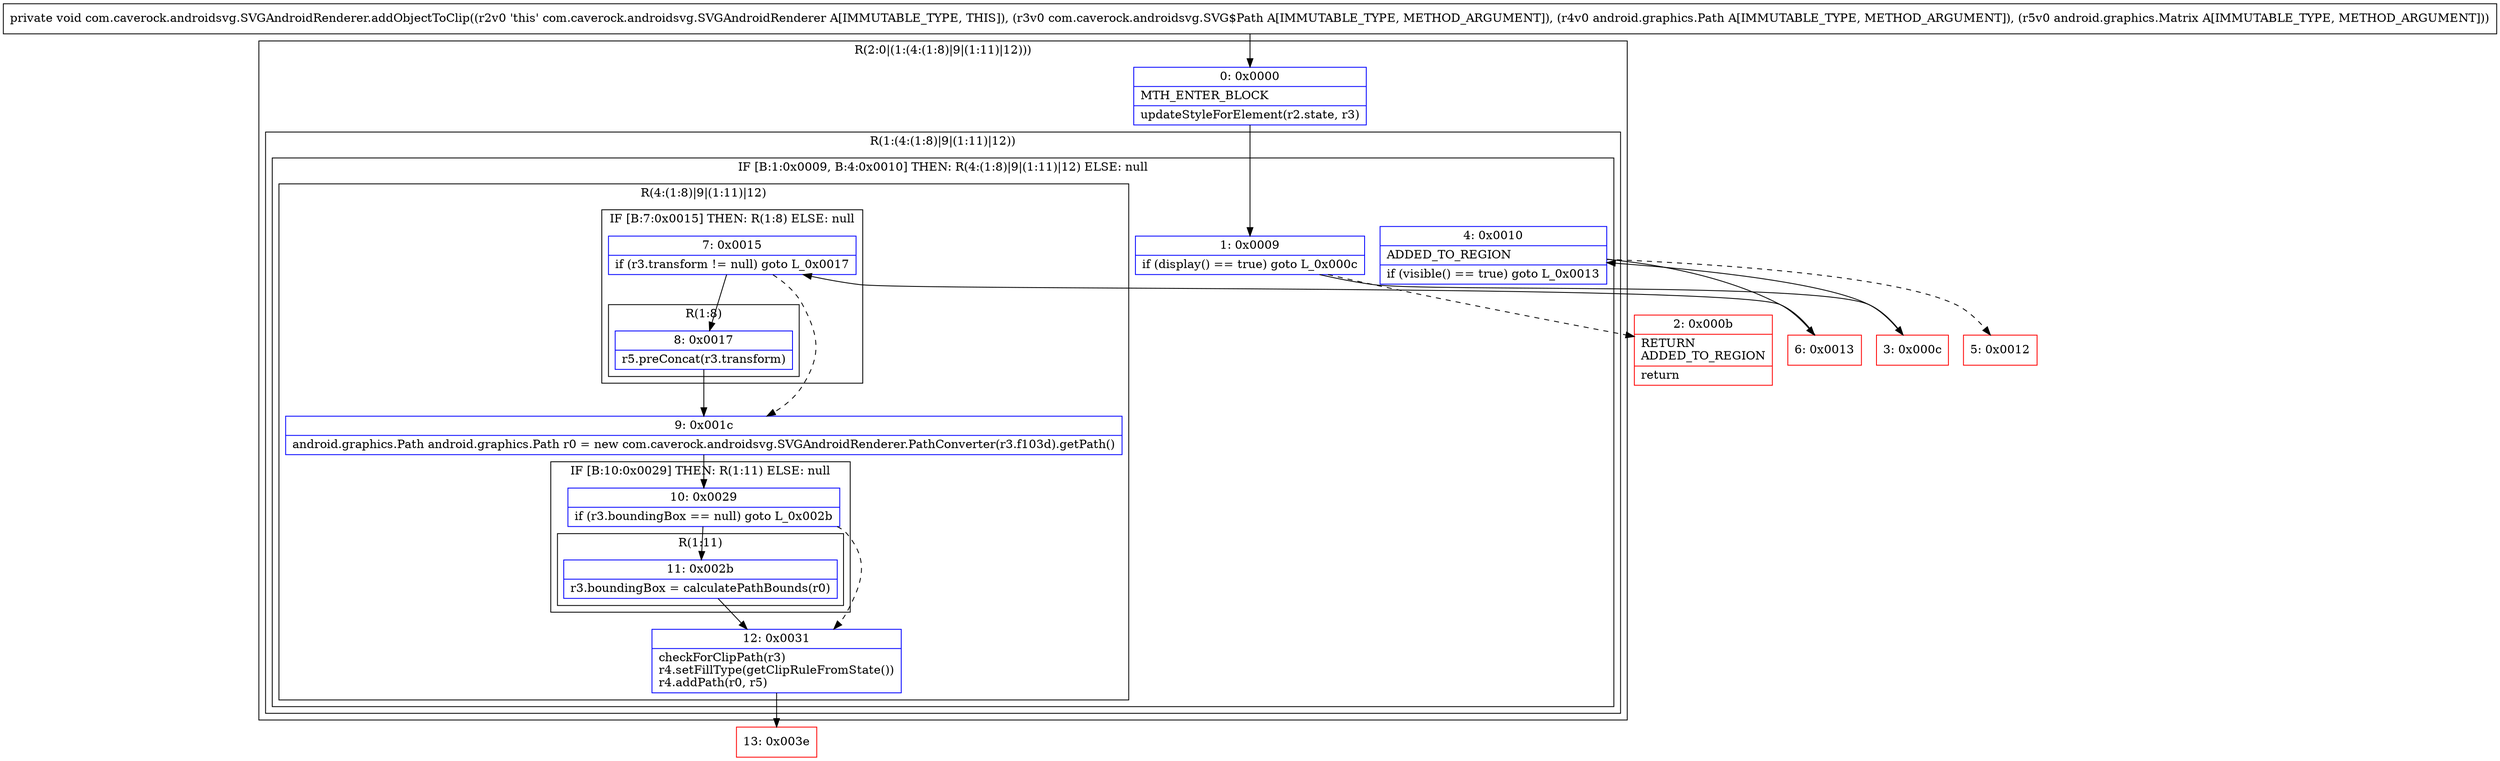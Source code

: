 digraph "CFG forcom.caverock.androidsvg.SVGAndroidRenderer.addObjectToClip(Lcom\/caverock\/androidsvg\/SVG$Path;Landroid\/graphics\/Path;Landroid\/graphics\/Matrix;)V" {
subgraph cluster_Region_1494263853 {
label = "R(2:0|(1:(4:(1:8)|9|(1:11)|12)))";
node [shape=record,color=blue];
Node_0 [shape=record,label="{0\:\ 0x0000|MTH_ENTER_BLOCK\l|updateStyleForElement(r2.state, r3)\l}"];
subgraph cluster_Region_2022688773 {
label = "R(1:(4:(1:8)|9|(1:11)|12))";
node [shape=record,color=blue];
subgraph cluster_IfRegion_1831476136 {
label = "IF [B:1:0x0009, B:4:0x0010] THEN: R(4:(1:8)|9|(1:11)|12) ELSE: null";
node [shape=record,color=blue];
Node_1 [shape=record,label="{1\:\ 0x0009|if (display() == true) goto L_0x000c\l}"];
Node_4 [shape=record,label="{4\:\ 0x0010|ADDED_TO_REGION\l|if (visible() == true) goto L_0x0013\l}"];
subgraph cluster_Region_651894103 {
label = "R(4:(1:8)|9|(1:11)|12)";
node [shape=record,color=blue];
subgraph cluster_IfRegion_1090898726 {
label = "IF [B:7:0x0015] THEN: R(1:8) ELSE: null";
node [shape=record,color=blue];
Node_7 [shape=record,label="{7\:\ 0x0015|if (r3.transform != null) goto L_0x0017\l}"];
subgraph cluster_Region_487084779 {
label = "R(1:8)";
node [shape=record,color=blue];
Node_8 [shape=record,label="{8\:\ 0x0017|r5.preConcat(r3.transform)\l}"];
}
}
Node_9 [shape=record,label="{9\:\ 0x001c|android.graphics.Path android.graphics.Path r0 = new com.caverock.androidsvg.SVGAndroidRenderer.PathConverter(r3.f103d).getPath()\l}"];
subgraph cluster_IfRegion_457277103 {
label = "IF [B:10:0x0029] THEN: R(1:11) ELSE: null";
node [shape=record,color=blue];
Node_10 [shape=record,label="{10\:\ 0x0029|if (r3.boundingBox == null) goto L_0x002b\l}"];
subgraph cluster_Region_1806507363 {
label = "R(1:11)";
node [shape=record,color=blue];
Node_11 [shape=record,label="{11\:\ 0x002b|r3.boundingBox = calculatePathBounds(r0)\l}"];
}
}
Node_12 [shape=record,label="{12\:\ 0x0031|checkForClipPath(r3)\lr4.setFillType(getClipRuleFromState())\lr4.addPath(r0, r5)\l}"];
}
}
}
}
Node_2 [shape=record,color=red,label="{2\:\ 0x000b|RETURN\lADDED_TO_REGION\l|return\l}"];
Node_3 [shape=record,color=red,label="{3\:\ 0x000c}"];
Node_5 [shape=record,color=red,label="{5\:\ 0x0012}"];
Node_6 [shape=record,color=red,label="{6\:\ 0x0013}"];
Node_13 [shape=record,color=red,label="{13\:\ 0x003e}"];
MethodNode[shape=record,label="{private void com.caverock.androidsvg.SVGAndroidRenderer.addObjectToClip((r2v0 'this' com.caverock.androidsvg.SVGAndroidRenderer A[IMMUTABLE_TYPE, THIS]), (r3v0 com.caverock.androidsvg.SVG$Path A[IMMUTABLE_TYPE, METHOD_ARGUMENT]), (r4v0 android.graphics.Path A[IMMUTABLE_TYPE, METHOD_ARGUMENT]), (r5v0 android.graphics.Matrix A[IMMUTABLE_TYPE, METHOD_ARGUMENT])) }"];
MethodNode -> Node_0;
Node_0 -> Node_1;
Node_1 -> Node_2[style=dashed];
Node_1 -> Node_3;
Node_4 -> Node_5[style=dashed];
Node_4 -> Node_6;
Node_7 -> Node_8;
Node_7 -> Node_9[style=dashed];
Node_8 -> Node_9;
Node_9 -> Node_10;
Node_10 -> Node_11;
Node_10 -> Node_12[style=dashed];
Node_11 -> Node_12;
Node_12 -> Node_13;
Node_3 -> Node_4;
Node_6 -> Node_7;
}

